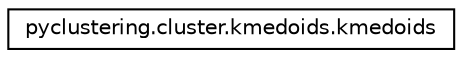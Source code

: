 digraph "Graphical Class Hierarchy"
{
 // INTERACTIVE_SVG=YES
 // LATEX_PDF_SIZE
  edge [fontname="Helvetica",fontsize="10",labelfontname="Helvetica",labelfontsize="10"];
  node [fontname="Helvetica",fontsize="10",shape=record];
  rankdir="LR";
  Node0 [label="pyclustering.cluster.kmedoids.kmedoids",height=0.2,width=0.4,color="black", fillcolor="white", style="filled",URL="$d0/dd3/classpyclustering_1_1cluster_1_1kmedoids_1_1kmedoids.html",tooltip="Class represents clustering algorithm K-Medoids (PAM algorithm)."];
}
